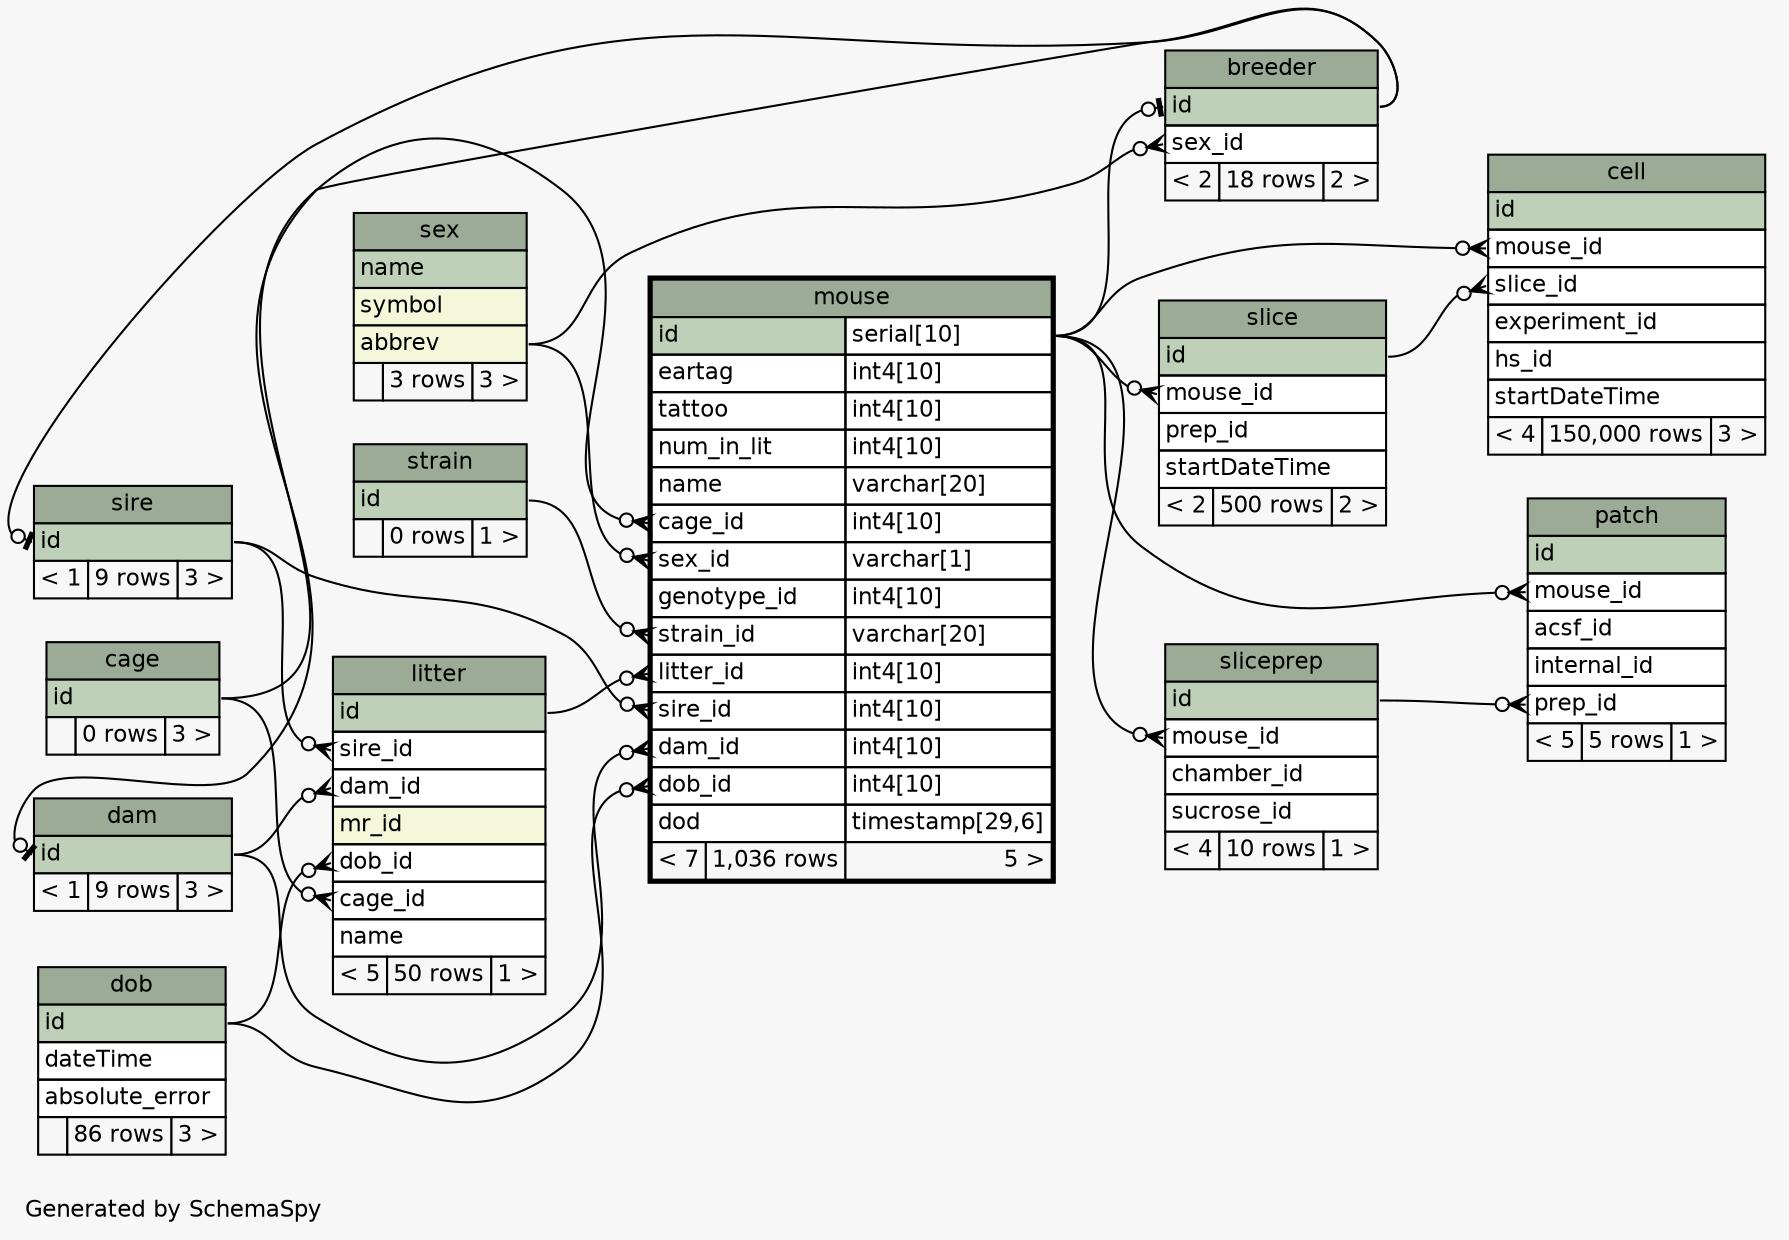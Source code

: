 // dot 2.32.0 on Windows 7 6.1
// SchemaSpy rev 590
digraph "oneDegreeRelationshipsDiagram" {
  graph [
    rankdir="RL"
    bgcolor="#f7f7f7"
    label="\nGenerated by SchemaSpy"
    labeljust="l"
    nodesep="0.18"
    ranksep="0.46"
    fontname="Helvetica"
    fontsize="11"
  ];
  node [
    fontname="Helvetica"
    fontsize="11"
    shape="plaintext"
  ];
  edge [
    arrowsize="0.8"
  ];
  "breeder":"id":w -> "mouse":"id.type":e [arrowhead=none dir=back arrowtail=teeodot];
  "breeder":"sex_id":w -> "sex":"abbrev":e [arrowhead=none dir=back arrowtail=crowodot];
  "cell":"mouse_id":w -> "mouse":"id.type":e [arrowhead=none dir=back arrowtail=crowodot];
  "cell":"slice_id":w -> "slice":"id":e [arrowhead=none dir=back arrowtail=crowodot];
  "dam":"id":w -> "breeder":"id":e [arrowhead=none dir=back arrowtail=teeodot];
  "litter":"cage_id":w -> "cage":"id":e [arrowhead=none dir=back arrowtail=crowodot];
  "litter":"dam_id":w -> "dam":"id":e [arrowhead=none dir=back arrowtail=crowodot];
  "litter":"dob_id":w -> "dob":"id":e [arrowhead=none dir=back arrowtail=crowodot];
  "litter":"sire_id":w -> "sire":"id":e [arrowhead=none dir=back arrowtail=crowodot];
  "mouse":"cage_id":w -> "cage":"id":e [arrowhead=none dir=back arrowtail=crowodot];
  "mouse":"dam_id":w -> "dam":"id":e [arrowhead=none dir=back arrowtail=crowodot];
  "mouse":"dob_id":w -> "dob":"id":e [arrowhead=none dir=back arrowtail=crowodot];
  "mouse":"litter_id":w -> "litter":"id":e [arrowhead=none dir=back arrowtail=crowodot];
  "mouse":"sex_id":w -> "sex":"abbrev":e [arrowhead=none dir=back arrowtail=crowodot];
  "mouse":"sire_id":w -> "sire":"id":e [arrowhead=none dir=back arrowtail=crowodot];
  "mouse":"strain_id":w -> "strain":"id":e [arrowhead=none dir=back arrowtail=crowodot];
  "patch":"mouse_id":w -> "mouse":"id.type":e [arrowhead=none dir=back arrowtail=crowodot];
  "patch":"prep_id":w -> "sliceprep":"id":e [arrowhead=none dir=back arrowtail=crowodot];
  "sire":"id":w -> "breeder":"id":e [arrowhead=none dir=back arrowtail=teeodot];
  "slice":"mouse_id":w -> "mouse":"id.type":e [arrowhead=none dir=back arrowtail=crowodot];
  "sliceprep":"mouse_id":w -> "mouse":"id.type":e [arrowhead=none dir=back arrowtail=crowodot];
  "breeder" [
    label=<
    <TABLE BORDER="0" CELLBORDER="1" CELLSPACING="0" BGCOLOR="#ffffff">
      <TR><TD COLSPAN="3" BGCOLOR="#9bab96" ALIGN="CENTER">breeder</TD></TR>
      <TR><TD PORT="id" COLSPAN="3" BGCOLOR="#bed1b8" ALIGN="LEFT">id</TD></TR>
      <TR><TD PORT="sex_id" COLSPAN="3" ALIGN="LEFT">sex_id</TD></TR>
      <TR><TD ALIGN="LEFT" BGCOLOR="#f7f7f7">&lt; 2</TD><TD ALIGN="RIGHT" BGCOLOR="#f7f7f7">18 rows</TD><TD ALIGN="RIGHT" BGCOLOR="#f7f7f7">2 &gt;</TD></TR>
    </TABLE>>
    URL="breeder.html"
    tooltip="breeder"
  ];
  "cage" [
    label=<
    <TABLE BORDER="0" CELLBORDER="1" CELLSPACING="0" BGCOLOR="#ffffff">
      <TR><TD COLSPAN="3" BGCOLOR="#9bab96" ALIGN="CENTER">cage</TD></TR>
      <TR><TD PORT="id" COLSPAN="3" BGCOLOR="#bed1b8" ALIGN="LEFT">id</TD></TR>
      <TR><TD ALIGN="LEFT" BGCOLOR="#f7f7f7">  </TD><TD ALIGN="RIGHT" BGCOLOR="#f7f7f7">0 rows</TD><TD ALIGN="RIGHT" BGCOLOR="#f7f7f7">3 &gt;</TD></TR>
    </TABLE>>
    URL="cage.html"
    tooltip="cage"
  ];
  "cell" [
    label=<
    <TABLE BORDER="0" CELLBORDER="1" CELLSPACING="0" BGCOLOR="#ffffff">
      <TR><TD COLSPAN="3" BGCOLOR="#9bab96" ALIGN="CENTER">cell</TD></TR>
      <TR><TD PORT="id" COLSPAN="3" BGCOLOR="#bed1b8" ALIGN="LEFT">id</TD></TR>
      <TR><TD PORT="mouse_id" COLSPAN="3" ALIGN="LEFT">mouse_id</TD></TR>
      <TR><TD PORT="slice_id" COLSPAN="3" ALIGN="LEFT">slice_id</TD></TR>
      <TR><TD PORT="experiment_id" COLSPAN="3" ALIGN="LEFT">experiment_id</TD></TR>
      <TR><TD PORT="hs_id" COLSPAN="3" ALIGN="LEFT">hs_id</TD></TR>
      <TR><TD PORT="startDateTime" COLSPAN="3" ALIGN="LEFT">startDateTime</TD></TR>
      <TR><TD ALIGN="LEFT" BGCOLOR="#f7f7f7">&lt; 4</TD><TD ALIGN="RIGHT" BGCOLOR="#f7f7f7">150,000 rows</TD><TD ALIGN="RIGHT" BGCOLOR="#f7f7f7">3 &gt;</TD></TR>
    </TABLE>>
    URL="cell.html"
    tooltip="cell"
  ];
  "dam" [
    label=<
    <TABLE BORDER="0" CELLBORDER="1" CELLSPACING="0" BGCOLOR="#ffffff">
      <TR><TD COLSPAN="3" BGCOLOR="#9bab96" ALIGN="CENTER">dam</TD></TR>
      <TR><TD PORT="id" COLSPAN="3" BGCOLOR="#bed1b8" ALIGN="LEFT">id</TD></TR>
      <TR><TD ALIGN="LEFT" BGCOLOR="#f7f7f7">&lt; 1</TD><TD ALIGN="RIGHT" BGCOLOR="#f7f7f7">9 rows</TD><TD ALIGN="RIGHT" BGCOLOR="#f7f7f7">3 &gt;</TD></TR>
    </TABLE>>
    URL="dam.html"
    tooltip="dam"
  ];
  "dob" [
    label=<
    <TABLE BORDER="0" CELLBORDER="1" CELLSPACING="0" BGCOLOR="#ffffff">
      <TR><TD COLSPAN="3" BGCOLOR="#9bab96" ALIGN="CENTER">dob</TD></TR>
      <TR><TD PORT="id" COLSPAN="3" BGCOLOR="#bed1b8" ALIGN="LEFT">id</TD></TR>
      <TR><TD PORT="dateTime" COLSPAN="3" ALIGN="LEFT">dateTime</TD></TR>
      <TR><TD PORT="absolute_error" COLSPAN="3" ALIGN="LEFT">absolute_error</TD></TR>
      <TR><TD ALIGN="LEFT" BGCOLOR="#f7f7f7">  </TD><TD ALIGN="RIGHT" BGCOLOR="#f7f7f7">86 rows</TD><TD ALIGN="RIGHT" BGCOLOR="#f7f7f7">3 &gt;</TD></TR>
    </TABLE>>
    URL="dob.html"
    tooltip="dob"
  ];
  "litter" [
    label=<
    <TABLE BORDER="0" CELLBORDER="1" CELLSPACING="0" BGCOLOR="#ffffff">
      <TR><TD COLSPAN="3" BGCOLOR="#9bab96" ALIGN="CENTER">litter</TD></TR>
      <TR><TD PORT="id" COLSPAN="3" BGCOLOR="#bed1b8" ALIGN="LEFT">id</TD></TR>
      <TR><TD PORT="sire_id" COLSPAN="3" ALIGN="LEFT">sire_id</TD></TR>
      <TR><TD PORT="dam_id" COLSPAN="3" ALIGN="LEFT">dam_id</TD></TR>
      <TR><TD PORT="mr_id" COLSPAN="3" BGCOLOR="#f4f7da" ALIGN="LEFT">mr_id</TD></TR>
      <TR><TD PORT="dob_id" COLSPAN="3" ALIGN="LEFT">dob_id</TD></TR>
      <TR><TD PORT="cage_id" COLSPAN="3" ALIGN="LEFT">cage_id</TD></TR>
      <TR><TD PORT="name" COLSPAN="3" ALIGN="LEFT">name</TD></TR>
      <TR><TD ALIGN="LEFT" BGCOLOR="#f7f7f7">&lt; 5</TD><TD ALIGN="RIGHT" BGCOLOR="#f7f7f7">50 rows</TD><TD ALIGN="RIGHT" BGCOLOR="#f7f7f7">1 &gt;</TD></TR>
    </TABLE>>
    URL="litter.html"
    tooltip="litter"
  ];
  "mouse" [
    label=<
    <TABLE BORDER="2" CELLBORDER="1" CELLSPACING="0" BGCOLOR="#ffffff">
      <TR><TD COLSPAN="3" BGCOLOR="#9bab96" ALIGN="CENTER">mouse</TD></TR>
      <TR><TD PORT="id" COLSPAN="2" BGCOLOR="#bed1b8" ALIGN="LEFT">id</TD><TD PORT="id.type" ALIGN="LEFT">serial[10]</TD></TR>
      <TR><TD PORT="eartag" COLSPAN="2" ALIGN="LEFT">eartag</TD><TD PORT="eartag.type" ALIGN="LEFT">int4[10]</TD></TR>
      <TR><TD PORT="tattoo" COLSPAN="2" ALIGN="LEFT">tattoo</TD><TD PORT="tattoo.type" ALIGN="LEFT">int4[10]</TD></TR>
      <TR><TD PORT="num_in_lit" COLSPAN="2" ALIGN="LEFT">num_in_lit</TD><TD PORT="num_in_lit.type" ALIGN="LEFT">int4[10]</TD></TR>
      <TR><TD PORT="name" COLSPAN="2" ALIGN="LEFT">name</TD><TD PORT="name.type" ALIGN="LEFT">varchar[20]</TD></TR>
      <TR><TD PORT="cage_id" COLSPAN="2" ALIGN="LEFT">cage_id</TD><TD PORT="cage_id.type" ALIGN="LEFT">int4[10]</TD></TR>
      <TR><TD PORT="sex_id" COLSPAN="2" ALIGN="LEFT">sex_id</TD><TD PORT="sex_id.type" ALIGN="LEFT">varchar[1]</TD></TR>
      <TR><TD PORT="genotype_id" COLSPAN="2" ALIGN="LEFT">genotype_id</TD><TD PORT="genotype_id.type" ALIGN="LEFT">int4[10]</TD></TR>
      <TR><TD PORT="strain_id" COLSPAN="2" ALIGN="LEFT">strain_id</TD><TD PORT="strain_id.type" ALIGN="LEFT">varchar[20]</TD></TR>
      <TR><TD PORT="litter_id" COLSPAN="2" ALIGN="LEFT">litter_id</TD><TD PORT="litter_id.type" ALIGN="LEFT">int4[10]</TD></TR>
      <TR><TD PORT="sire_id" COLSPAN="2" ALIGN="LEFT">sire_id</TD><TD PORT="sire_id.type" ALIGN="LEFT">int4[10]</TD></TR>
      <TR><TD PORT="dam_id" COLSPAN="2" ALIGN="LEFT">dam_id</TD><TD PORT="dam_id.type" ALIGN="LEFT">int4[10]</TD></TR>
      <TR><TD PORT="dob_id" COLSPAN="2" ALIGN="LEFT">dob_id</TD><TD PORT="dob_id.type" ALIGN="LEFT">int4[10]</TD></TR>
      <TR><TD PORT="dod" COLSPAN="2" ALIGN="LEFT">dod</TD><TD PORT="dod.type" ALIGN="LEFT">timestamp[29,6]</TD></TR>
      <TR><TD ALIGN="LEFT" BGCOLOR="#f7f7f7">&lt; 7</TD><TD ALIGN="RIGHT" BGCOLOR="#f7f7f7">1,036 rows</TD><TD ALIGN="RIGHT" BGCOLOR="#f7f7f7">5 &gt;</TD></TR>
    </TABLE>>
    URL="mouse.html"
    tooltip="mouse"
  ];
  "patch" [
    label=<
    <TABLE BORDER="0" CELLBORDER="1" CELLSPACING="0" BGCOLOR="#ffffff">
      <TR><TD COLSPAN="3" BGCOLOR="#9bab96" ALIGN="CENTER">patch</TD></TR>
      <TR><TD PORT="id" COLSPAN="3" BGCOLOR="#bed1b8" ALIGN="LEFT">id</TD></TR>
      <TR><TD PORT="mouse_id" COLSPAN="3" ALIGN="LEFT">mouse_id</TD></TR>
      <TR><TD PORT="acsf_id" COLSPAN="3" ALIGN="LEFT">acsf_id</TD></TR>
      <TR><TD PORT="internal_id" COLSPAN="3" ALIGN="LEFT">internal_id</TD></TR>
      <TR><TD PORT="prep_id" COLSPAN="3" ALIGN="LEFT">prep_id</TD></TR>
      <TR><TD ALIGN="LEFT" BGCOLOR="#f7f7f7">&lt; 5</TD><TD ALIGN="RIGHT" BGCOLOR="#f7f7f7">5 rows</TD><TD ALIGN="RIGHT" BGCOLOR="#f7f7f7">1 &gt;</TD></TR>
    </TABLE>>
    URL="patch.html"
    tooltip="patch"
  ];
  "sex" [
    label=<
    <TABLE BORDER="0" CELLBORDER="1" CELLSPACING="0" BGCOLOR="#ffffff">
      <TR><TD COLSPAN="3" BGCOLOR="#9bab96" ALIGN="CENTER">sex</TD></TR>
      <TR><TD PORT="name" COLSPAN="3" BGCOLOR="#bed1b8" ALIGN="LEFT">name</TD></TR>
      <TR><TD PORT="symbol" COLSPAN="3" BGCOLOR="#f4f7da" ALIGN="LEFT">symbol</TD></TR>
      <TR><TD PORT="abbrev" COLSPAN="3" BGCOLOR="#f4f7da" ALIGN="LEFT">abbrev</TD></TR>
      <TR><TD ALIGN="LEFT" BGCOLOR="#f7f7f7">  </TD><TD ALIGN="RIGHT" BGCOLOR="#f7f7f7">3 rows</TD><TD ALIGN="RIGHT" BGCOLOR="#f7f7f7">3 &gt;</TD></TR>
    </TABLE>>
    URL="sex.html"
    tooltip="sex"
  ];
  "sire" [
    label=<
    <TABLE BORDER="0" CELLBORDER="1" CELLSPACING="0" BGCOLOR="#ffffff">
      <TR><TD COLSPAN="3" BGCOLOR="#9bab96" ALIGN="CENTER">sire</TD></TR>
      <TR><TD PORT="id" COLSPAN="3" BGCOLOR="#bed1b8" ALIGN="LEFT">id</TD></TR>
      <TR><TD ALIGN="LEFT" BGCOLOR="#f7f7f7">&lt; 1</TD><TD ALIGN="RIGHT" BGCOLOR="#f7f7f7">9 rows</TD><TD ALIGN="RIGHT" BGCOLOR="#f7f7f7">3 &gt;</TD></TR>
    </TABLE>>
    URL="sire.html"
    tooltip="sire"
  ];
  "slice" [
    label=<
    <TABLE BORDER="0" CELLBORDER="1" CELLSPACING="0" BGCOLOR="#ffffff">
      <TR><TD COLSPAN="3" BGCOLOR="#9bab96" ALIGN="CENTER">slice</TD></TR>
      <TR><TD PORT="id" COLSPAN="3" BGCOLOR="#bed1b8" ALIGN="LEFT">id</TD></TR>
      <TR><TD PORT="mouse_id" COLSPAN="3" ALIGN="LEFT">mouse_id</TD></TR>
      <TR><TD PORT="prep_id" COLSPAN="3" ALIGN="LEFT">prep_id</TD></TR>
      <TR><TD PORT="startDateTime" COLSPAN="3" ALIGN="LEFT">startDateTime</TD></TR>
      <TR><TD ALIGN="LEFT" BGCOLOR="#f7f7f7">&lt; 2</TD><TD ALIGN="RIGHT" BGCOLOR="#f7f7f7">500 rows</TD><TD ALIGN="RIGHT" BGCOLOR="#f7f7f7">2 &gt;</TD></TR>
    </TABLE>>
    URL="slice.html"
    tooltip="slice"
  ];
  "sliceprep" [
    label=<
    <TABLE BORDER="0" CELLBORDER="1" CELLSPACING="0" BGCOLOR="#ffffff">
      <TR><TD COLSPAN="3" BGCOLOR="#9bab96" ALIGN="CENTER">sliceprep</TD></TR>
      <TR><TD PORT="id" COLSPAN="3" BGCOLOR="#bed1b8" ALIGN="LEFT">id</TD></TR>
      <TR><TD PORT="mouse_id" COLSPAN="3" ALIGN="LEFT">mouse_id</TD></TR>
      <TR><TD PORT="chamber_id" COLSPAN="3" ALIGN="LEFT">chamber_id</TD></TR>
      <TR><TD PORT="sucrose_id" COLSPAN="3" ALIGN="LEFT">sucrose_id</TD></TR>
      <TR><TD ALIGN="LEFT" BGCOLOR="#f7f7f7">&lt; 4</TD><TD ALIGN="RIGHT" BGCOLOR="#f7f7f7">10 rows</TD><TD ALIGN="RIGHT" BGCOLOR="#f7f7f7">1 &gt;</TD></TR>
    </TABLE>>
    URL="sliceprep.html"
    tooltip="sliceprep"
  ];
  "strain" [
    label=<
    <TABLE BORDER="0" CELLBORDER="1" CELLSPACING="0" BGCOLOR="#ffffff">
      <TR><TD COLSPAN="3" BGCOLOR="#9bab96" ALIGN="CENTER">strain</TD></TR>
      <TR><TD PORT="id" COLSPAN="3" BGCOLOR="#bed1b8" ALIGN="LEFT">id</TD></TR>
      <TR><TD ALIGN="LEFT" BGCOLOR="#f7f7f7">  </TD><TD ALIGN="RIGHT" BGCOLOR="#f7f7f7">0 rows</TD><TD ALIGN="RIGHT" BGCOLOR="#f7f7f7">1 &gt;</TD></TR>
    </TABLE>>
    URL="strain.html"
    tooltip="strain"
  ];
}
